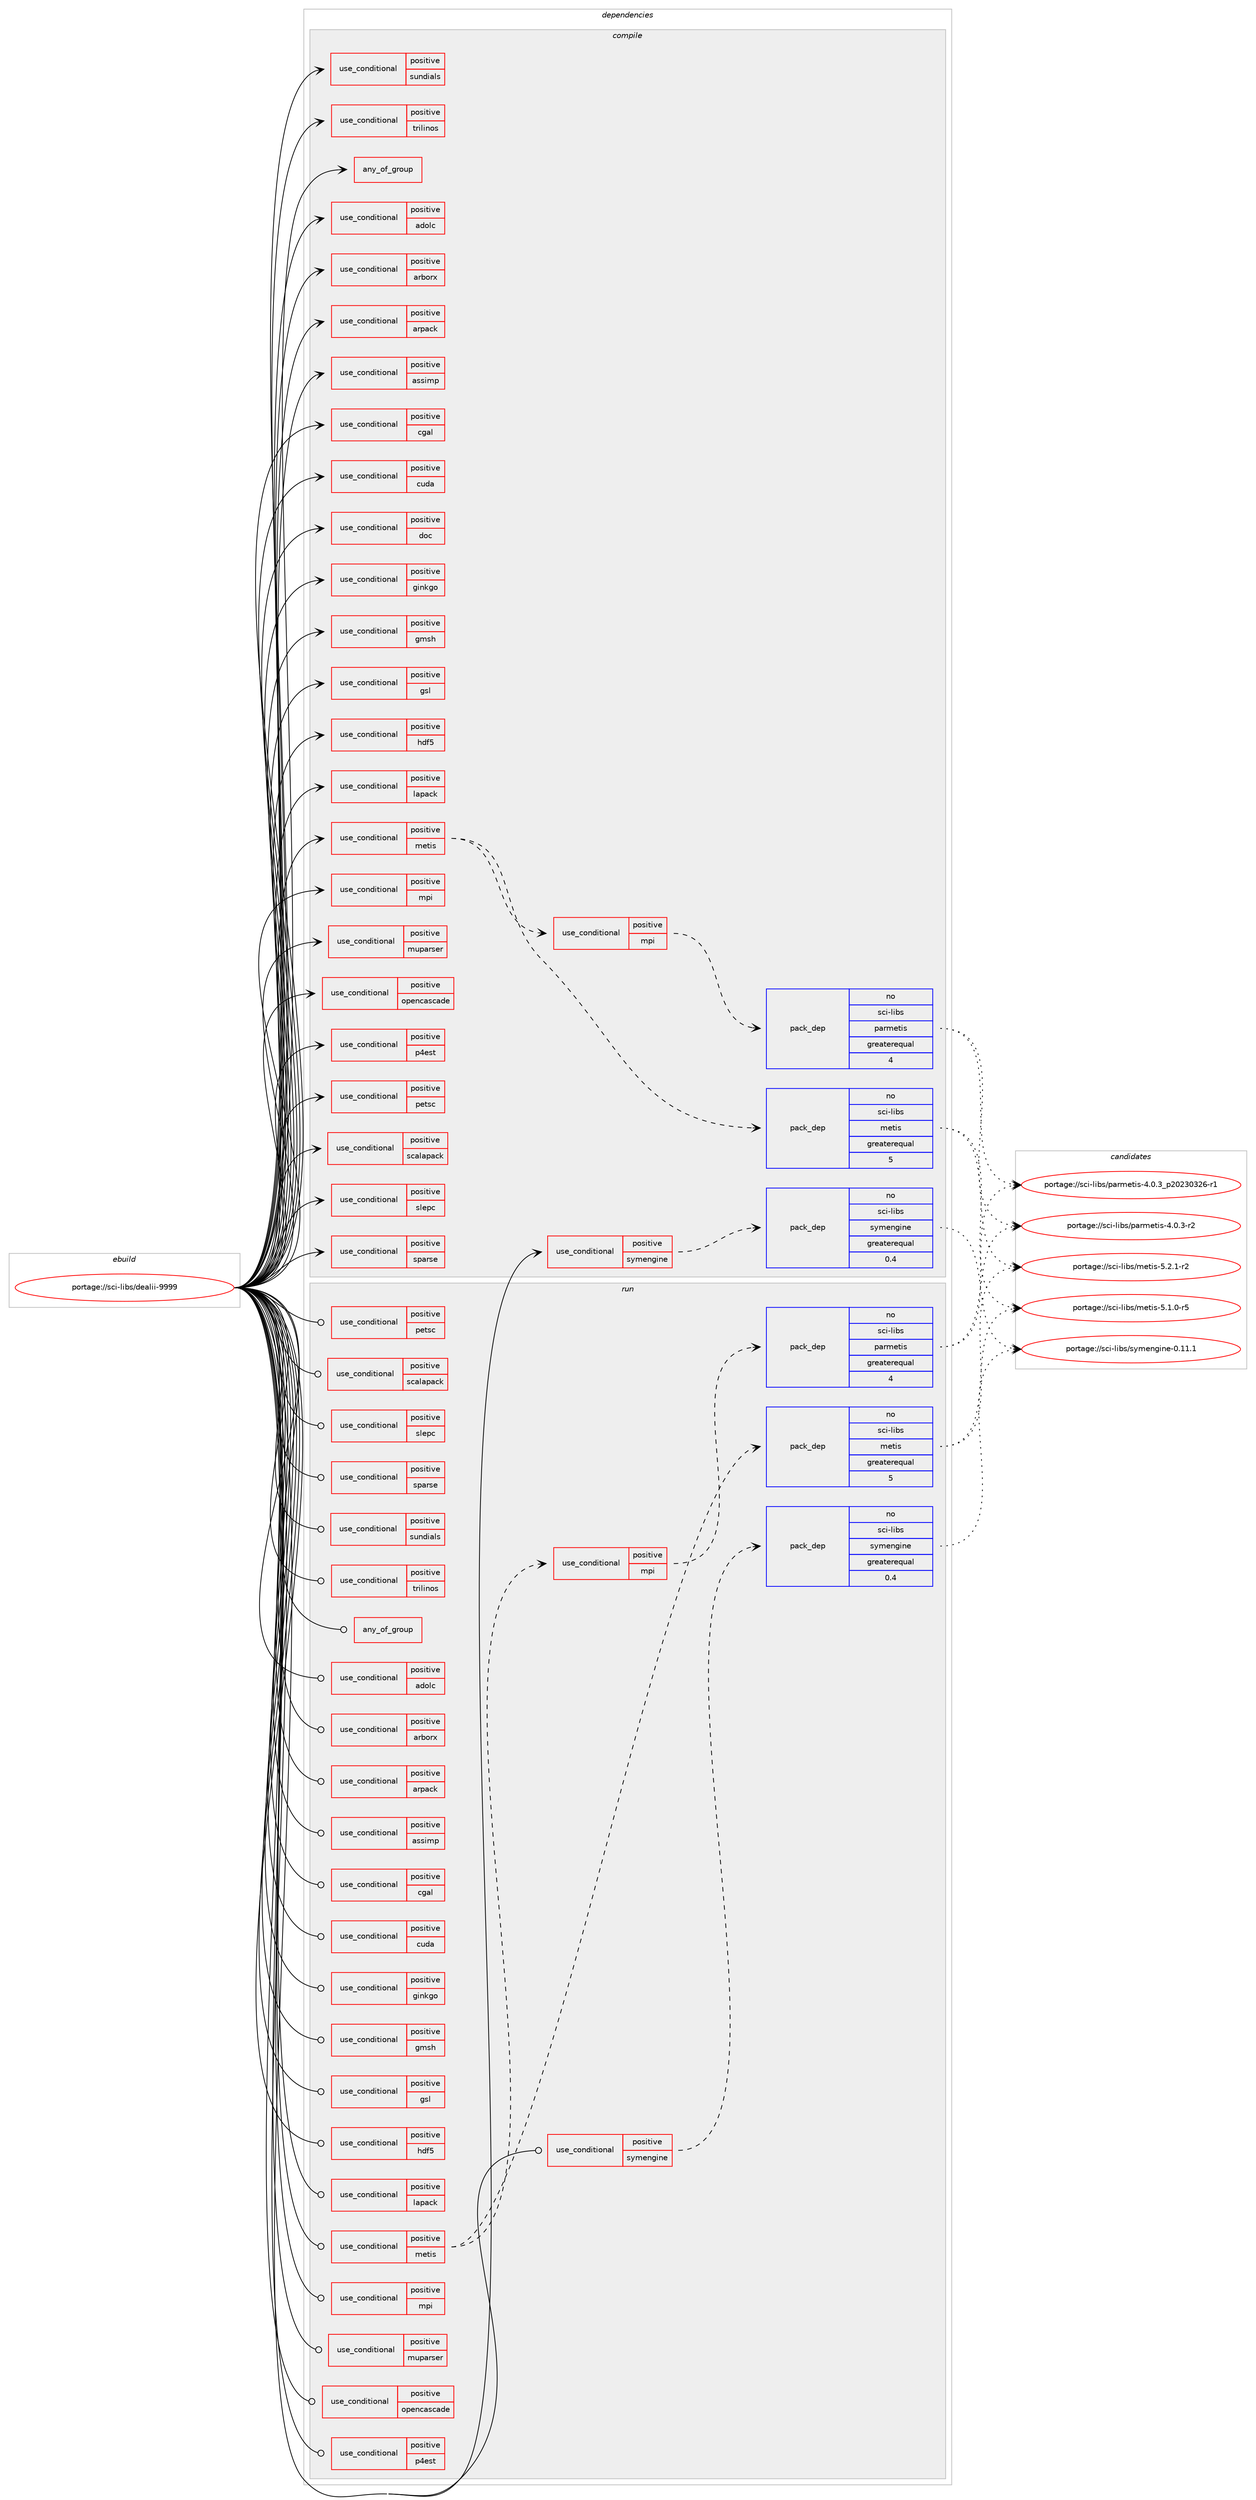digraph prolog {

# *************
# Graph options
# *************

newrank=true;
concentrate=true;
compound=true;
graph [rankdir=LR,fontname=Helvetica,fontsize=10,ranksep=1.5];#, ranksep=2.5, nodesep=0.2];
edge  [arrowhead=vee];
node  [fontname=Helvetica,fontsize=10];

# **********
# The ebuild
# **********

subgraph cluster_leftcol {
color=gray;
rank=same;
label=<<i>ebuild</i>>;
id [label="portage://sci-libs/dealii-9999", color=red, width=4, href="../sci-libs/dealii-9999.svg"];
}

# ****************
# The dependencies
# ****************

subgraph cluster_midcol {
color=gray;
label=<<i>dependencies</i>>;
subgraph cluster_compile {
fillcolor="#eeeeee";
style=filled;
label=<<i>compile</i>>;
subgraph any138 {
dependency14920 [label=<<TABLE BORDER="0" CELLBORDER="1" CELLSPACING="0" CELLPADDING="4"><TR><TD CELLPADDING="10">any_of_group</TD></TR></TABLE>>, shape=none, color=red];# *** BEGIN UNKNOWN DEPENDENCY TYPE (TODO) ***
# dependency14920 -> package_dependency(portage://sci-libs/dealii-9999,install,no,dev-cpp,kokkos,none,[,,],[],[])
# *** END UNKNOWN DEPENDENCY TYPE (TODO) ***

# *** BEGIN UNKNOWN DEPENDENCY TYPE (TODO) ***
# dependency14920 -> package_dependency(portage://sci-libs/dealii-9999,install,no,sci-libs,trilinos,none,[,,],[],[])
# *** END UNKNOWN DEPENDENCY TYPE (TODO) ***

}
id:e -> dependency14920:w [weight=20,style="solid",arrowhead="vee"];
subgraph cond10098 {
dependency14921 [label=<<TABLE BORDER="0" CELLBORDER="1" CELLSPACING="0" CELLPADDING="4"><TR><TD ROWSPAN="3" CELLPADDING="10">use_conditional</TD></TR><TR><TD>positive</TD></TR><TR><TD>adolc</TD></TR></TABLE>>, shape=none, color=red];
# *** BEGIN UNKNOWN DEPENDENCY TYPE (TODO) ***
# dependency14921 -> package_dependency(portage://sci-libs/dealii-9999,install,no,sci-libs,adolc,none,[,,],[],[])
# *** END UNKNOWN DEPENDENCY TYPE (TODO) ***

}
id:e -> dependency14921:w [weight=20,style="solid",arrowhead="vee"];
subgraph cond10099 {
dependency14922 [label=<<TABLE BORDER="0" CELLBORDER="1" CELLSPACING="0" CELLPADDING="4"><TR><TD ROWSPAN="3" CELLPADDING="10">use_conditional</TD></TR><TR><TD>positive</TD></TR><TR><TD>arborx</TD></TR></TABLE>>, shape=none, color=red];
# *** BEGIN UNKNOWN DEPENDENCY TYPE (TODO) ***
# dependency14922 -> package_dependency(portage://sci-libs/dealii-9999,install,no,sci-libs,arborx,none,[,,],[],[use(equal(mpi),none)])
# *** END UNKNOWN DEPENDENCY TYPE (TODO) ***

}
id:e -> dependency14922:w [weight=20,style="solid",arrowhead="vee"];
subgraph cond10100 {
dependency14923 [label=<<TABLE BORDER="0" CELLBORDER="1" CELLSPACING="0" CELLPADDING="4"><TR><TD ROWSPAN="3" CELLPADDING="10">use_conditional</TD></TR><TR><TD>positive</TD></TR><TR><TD>arpack</TD></TR></TABLE>>, shape=none, color=red];
# *** BEGIN UNKNOWN DEPENDENCY TYPE (TODO) ***
# dependency14923 -> package_dependency(portage://sci-libs/dealii-9999,install,no,sci-libs,arpack,none,[,,],[],[use(equal(mpi),none)])
# *** END UNKNOWN DEPENDENCY TYPE (TODO) ***

}
id:e -> dependency14923:w [weight=20,style="solid",arrowhead="vee"];
subgraph cond10101 {
dependency14924 [label=<<TABLE BORDER="0" CELLBORDER="1" CELLSPACING="0" CELLPADDING="4"><TR><TD ROWSPAN="3" CELLPADDING="10">use_conditional</TD></TR><TR><TD>positive</TD></TR><TR><TD>assimp</TD></TR></TABLE>>, shape=none, color=red];
# *** BEGIN UNKNOWN DEPENDENCY TYPE (TODO) ***
# dependency14924 -> package_dependency(portage://sci-libs/dealii-9999,install,no,media-libs,assimp,none,[,,],any_same_slot,[])
# *** END UNKNOWN DEPENDENCY TYPE (TODO) ***

}
id:e -> dependency14924:w [weight=20,style="solid",arrowhead="vee"];
subgraph cond10102 {
dependency14925 [label=<<TABLE BORDER="0" CELLBORDER="1" CELLSPACING="0" CELLPADDING="4"><TR><TD ROWSPAN="3" CELLPADDING="10">use_conditional</TD></TR><TR><TD>positive</TD></TR><TR><TD>cgal</TD></TR></TABLE>>, shape=none, color=red];
# *** BEGIN UNKNOWN DEPENDENCY TYPE (TODO) ***
# dependency14925 -> package_dependency(portage://sci-libs/dealii-9999,install,no,sci-mathematics,cgal,none,[,,],[],[])
# *** END UNKNOWN DEPENDENCY TYPE (TODO) ***

}
id:e -> dependency14925:w [weight=20,style="solid",arrowhead="vee"];
subgraph cond10103 {
dependency14926 [label=<<TABLE BORDER="0" CELLBORDER="1" CELLSPACING="0" CELLPADDING="4"><TR><TD ROWSPAN="3" CELLPADDING="10">use_conditional</TD></TR><TR><TD>positive</TD></TR><TR><TD>cuda</TD></TR></TABLE>>, shape=none, color=red];
# *** BEGIN UNKNOWN DEPENDENCY TYPE (TODO) ***
# dependency14926 -> package_dependency(portage://sci-libs/dealii-9999,install,no,dev-util,nvidia-cuda-toolkit,none,[,,],[],[])
# *** END UNKNOWN DEPENDENCY TYPE (TODO) ***

}
id:e -> dependency14926:w [weight=20,style="solid",arrowhead="vee"];
subgraph cond10104 {
dependency14927 [label=<<TABLE BORDER="0" CELLBORDER="1" CELLSPACING="0" CELLPADDING="4"><TR><TD ROWSPAN="3" CELLPADDING="10">use_conditional</TD></TR><TR><TD>positive</TD></TR><TR><TD>doc</TD></TR></TABLE>>, shape=none, color=red];
# *** BEGIN UNKNOWN DEPENDENCY TYPE (TODO) ***
# dependency14927 -> package_dependency(portage://sci-libs/dealii-9999,install,no,app-text,doxygen,none,[,,],[],[use(enable(dot),none)])
# *** END UNKNOWN DEPENDENCY TYPE (TODO) ***

# *** BEGIN UNKNOWN DEPENDENCY TYPE (TODO) ***
# dependency14927 -> package_dependency(portage://sci-libs/dealii-9999,install,no,dev-lang,perl,none,[,,],[],[])
# *** END UNKNOWN DEPENDENCY TYPE (TODO) ***

}
id:e -> dependency14927:w [weight=20,style="solid",arrowhead="vee"];
subgraph cond10105 {
dependency14928 [label=<<TABLE BORDER="0" CELLBORDER="1" CELLSPACING="0" CELLPADDING="4"><TR><TD ROWSPAN="3" CELLPADDING="10">use_conditional</TD></TR><TR><TD>positive</TD></TR><TR><TD>ginkgo</TD></TR></TABLE>>, shape=none, color=red];
# *** BEGIN UNKNOWN DEPENDENCY TYPE (TODO) ***
# dependency14928 -> package_dependency(portage://sci-libs/dealii-9999,install,no,sci-libs,ginkgo,none,[,,],[],[])
# *** END UNKNOWN DEPENDENCY TYPE (TODO) ***

}
id:e -> dependency14928:w [weight=20,style="solid",arrowhead="vee"];
subgraph cond10106 {
dependency14929 [label=<<TABLE BORDER="0" CELLBORDER="1" CELLSPACING="0" CELLPADDING="4"><TR><TD ROWSPAN="3" CELLPADDING="10">use_conditional</TD></TR><TR><TD>positive</TD></TR><TR><TD>gmsh</TD></TR></TABLE>>, shape=none, color=red];
# *** BEGIN UNKNOWN DEPENDENCY TYPE (TODO) ***
# dependency14929 -> package_dependency(portage://sci-libs/dealii-9999,install,no,sci-libs,gmsh,none,[,,],[],[])
# *** END UNKNOWN DEPENDENCY TYPE (TODO) ***

}
id:e -> dependency14929:w [weight=20,style="solid",arrowhead="vee"];
subgraph cond10107 {
dependency14930 [label=<<TABLE BORDER="0" CELLBORDER="1" CELLSPACING="0" CELLPADDING="4"><TR><TD ROWSPAN="3" CELLPADDING="10">use_conditional</TD></TR><TR><TD>positive</TD></TR><TR><TD>gsl</TD></TR></TABLE>>, shape=none, color=red];
# *** BEGIN UNKNOWN DEPENDENCY TYPE (TODO) ***
# dependency14930 -> package_dependency(portage://sci-libs/dealii-9999,install,no,sci-libs,gsl,none,[,,],any_same_slot,[])
# *** END UNKNOWN DEPENDENCY TYPE (TODO) ***

}
id:e -> dependency14930:w [weight=20,style="solid",arrowhead="vee"];
subgraph cond10108 {
dependency14931 [label=<<TABLE BORDER="0" CELLBORDER="1" CELLSPACING="0" CELLPADDING="4"><TR><TD ROWSPAN="3" CELLPADDING="10">use_conditional</TD></TR><TR><TD>positive</TD></TR><TR><TD>hdf5</TD></TR></TABLE>>, shape=none, color=red];
# *** BEGIN UNKNOWN DEPENDENCY TYPE (TODO) ***
# dependency14931 -> package_dependency(portage://sci-libs/dealii-9999,install,no,sci-libs,hdf5,none,[,,],[],[use(equal(mpi),none)])
# *** END UNKNOWN DEPENDENCY TYPE (TODO) ***

}
id:e -> dependency14931:w [weight=20,style="solid",arrowhead="vee"];
subgraph cond10109 {
dependency14932 [label=<<TABLE BORDER="0" CELLBORDER="1" CELLSPACING="0" CELLPADDING="4"><TR><TD ROWSPAN="3" CELLPADDING="10">use_conditional</TD></TR><TR><TD>positive</TD></TR><TR><TD>lapack</TD></TR></TABLE>>, shape=none, color=red];
# *** BEGIN UNKNOWN DEPENDENCY TYPE (TODO) ***
# dependency14932 -> package_dependency(portage://sci-libs/dealii-9999,install,no,virtual,lapack,none,[,,],[],[])
# *** END UNKNOWN DEPENDENCY TYPE (TODO) ***

}
id:e -> dependency14932:w [weight=20,style="solid",arrowhead="vee"];
subgraph cond10110 {
dependency14933 [label=<<TABLE BORDER="0" CELLBORDER="1" CELLSPACING="0" CELLPADDING="4"><TR><TD ROWSPAN="3" CELLPADDING="10">use_conditional</TD></TR><TR><TD>positive</TD></TR><TR><TD>metis</TD></TR></TABLE>>, shape=none, color=red];
subgraph pack4685 {
dependency14934 [label=<<TABLE BORDER="0" CELLBORDER="1" CELLSPACING="0" CELLPADDING="4" WIDTH="220"><TR><TD ROWSPAN="6" CELLPADDING="30">pack_dep</TD></TR><TR><TD WIDTH="110">no</TD></TR><TR><TD>sci-libs</TD></TR><TR><TD>metis</TD></TR><TR><TD>greaterequal</TD></TR><TR><TD>5</TD></TR></TABLE>>, shape=none, color=blue];
}
dependency14933:e -> dependency14934:w [weight=20,style="dashed",arrowhead="vee"];
subgraph cond10111 {
dependency14935 [label=<<TABLE BORDER="0" CELLBORDER="1" CELLSPACING="0" CELLPADDING="4"><TR><TD ROWSPAN="3" CELLPADDING="10">use_conditional</TD></TR><TR><TD>positive</TD></TR><TR><TD>mpi</TD></TR></TABLE>>, shape=none, color=red];
subgraph pack4686 {
dependency14936 [label=<<TABLE BORDER="0" CELLBORDER="1" CELLSPACING="0" CELLPADDING="4" WIDTH="220"><TR><TD ROWSPAN="6" CELLPADDING="30">pack_dep</TD></TR><TR><TD WIDTH="110">no</TD></TR><TR><TD>sci-libs</TD></TR><TR><TD>parmetis</TD></TR><TR><TD>greaterequal</TD></TR><TR><TD>4</TD></TR></TABLE>>, shape=none, color=blue];
}
dependency14935:e -> dependency14936:w [weight=20,style="dashed",arrowhead="vee"];
}
dependency14933:e -> dependency14935:w [weight=20,style="dashed",arrowhead="vee"];
}
id:e -> dependency14933:w [weight=20,style="solid",arrowhead="vee"];
subgraph cond10112 {
dependency14937 [label=<<TABLE BORDER="0" CELLBORDER="1" CELLSPACING="0" CELLPADDING="4"><TR><TD ROWSPAN="3" CELLPADDING="10">use_conditional</TD></TR><TR><TD>positive</TD></TR><TR><TD>mpi</TD></TR></TABLE>>, shape=none, color=red];
# *** BEGIN UNKNOWN DEPENDENCY TYPE (TODO) ***
# dependency14937 -> package_dependency(portage://sci-libs/dealii-9999,install,no,virtual,mpi,none,[,,],[],[use(enable(cxx),none)])
# *** END UNKNOWN DEPENDENCY TYPE (TODO) ***

}
id:e -> dependency14937:w [weight=20,style="solid",arrowhead="vee"];
subgraph cond10113 {
dependency14938 [label=<<TABLE BORDER="0" CELLBORDER="1" CELLSPACING="0" CELLPADDING="4"><TR><TD ROWSPAN="3" CELLPADDING="10">use_conditional</TD></TR><TR><TD>positive</TD></TR><TR><TD>muparser</TD></TR></TABLE>>, shape=none, color=red];
# *** BEGIN UNKNOWN DEPENDENCY TYPE (TODO) ***
# dependency14938 -> package_dependency(portage://sci-libs/dealii-9999,install,no,dev-cpp,muParser,none,[,,],[],[])
# *** END UNKNOWN DEPENDENCY TYPE (TODO) ***

}
id:e -> dependency14938:w [weight=20,style="solid",arrowhead="vee"];
subgraph cond10114 {
dependency14939 [label=<<TABLE BORDER="0" CELLBORDER="1" CELLSPACING="0" CELLPADDING="4"><TR><TD ROWSPAN="3" CELLPADDING="10">use_conditional</TD></TR><TR><TD>positive</TD></TR><TR><TD>opencascade</TD></TR></TABLE>>, shape=none, color=red];
# *** BEGIN UNKNOWN DEPENDENCY TYPE (TODO) ***
# dependency14939 -> package_dependency(portage://sci-libs/dealii-9999,install,no,sci-libs,opencascade,none,[,,],any_same_slot,[])
# *** END UNKNOWN DEPENDENCY TYPE (TODO) ***

}
id:e -> dependency14939:w [weight=20,style="solid",arrowhead="vee"];
subgraph cond10115 {
dependency14940 [label=<<TABLE BORDER="0" CELLBORDER="1" CELLSPACING="0" CELLPADDING="4"><TR><TD ROWSPAN="3" CELLPADDING="10">use_conditional</TD></TR><TR><TD>positive</TD></TR><TR><TD>p4est</TD></TR></TABLE>>, shape=none, color=red];
# *** BEGIN UNKNOWN DEPENDENCY TYPE (TODO) ***
# dependency14940 -> package_dependency(portage://sci-libs/dealii-9999,install,no,sci-libs,p4est,none,[,,],[],[use(enable(mpi),none)])
# *** END UNKNOWN DEPENDENCY TYPE (TODO) ***

}
id:e -> dependency14940:w [weight=20,style="solid",arrowhead="vee"];
subgraph cond10116 {
dependency14941 [label=<<TABLE BORDER="0" CELLBORDER="1" CELLSPACING="0" CELLPADDING="4"><TR><TD ROWSPAN="3" CELLPADDING="10">use_conditional</TD></TR><TR><TD>positive</TD></TR><TR><TD>petsc</TD></TR></TABLE>>, shape=none, color=red];
# *** BEGIN UNKNOWN DEPENDENCY TYPE (TODO) ***
# dependency14941 -> package_dependency(portage://sci-libs/dealii-9999,install,no,sci-mathematics,petsc,none,[,,],[],[use(equal(mpi),none)])
# *** END UNKNOWN DEPENDENCY TYPE (TODO) ***

}
id:e -> dependency14941:w [weight=20,style="solid",arrowhead="vee"];
subgraph cond10117 {
dependency14942 [label=<<TABLE BORDER="0" CELLBORDER="1" CELLSPACING="0" CELLPADDING="4"><TR><TD ROWSPAN="3" CELLPADDING="10">use_conditional</TD></TR><TR><TD>positive</TD></TR><TR><TD>scalapack</TD></TR></TABLE>>, shape=none, color=red];
# *** BEGIN UNKNOWN DEPENDENCY TYPE (TODO) ***
# dependency14942 -> package_dependency(portage://sci-libs/dealii-9999,install,no,sci-libs,scalapack,none,[,,],[],[])
# *** END UNKNOWN DEPENDENCY TYPE (TODO) ***

}
id:e -> dependency14942:w [weight=20,style="solid",arrowhead="vee"];
subgraph cond10118 {
dependency14943 [label=<<TABLE BORDER="0" CELLBORDER="1" CELLSPACING="0" CELLPADDING="4"><TR><TD ROWSPAN="3" CELLPADDING="10">use_conditional</TD></TR><TR><TD>positive</TD></TR><TR><TD>slepc</TD></TR></TABLE>>, shape=none, color=red];
# *** BEGIN UNKNOWN DEPENDENCY TYPE (TODO) ***
# dependency14943 -> package_dependency(portage://sci-libs/dealii-9999,install,no,sci-mathematics,slepc,none,[,,],[],[use(equal(mpi),none)])
# *** END UNKNOWN DEPENDENCY TYPE (TODO) ***

}
id:e -> dependency14943:w [weight=20,style="solid",arrowhead="vee"];
subgraph cond10119 {
dependency14944 [label=<<TABLE BORDER="0" CELLBORDER="1" CELLSPACING="0" CELLPADDING="4"><TR><TD ROWSPAN="3" CELLPADDING="10">use_conditional</TD></TR><TR><TD>positive</TD></TR><TR><TD>sparse</TD></TR></TABLE>>, shape=none, color=red];
# *** BEGIN UNKNOWN DEPENDENCY TYPE (TODO) ***
# dependency14944 -> package_dependency(portage://sci-libs/dealii-9999,install,no,sci-libs,umfpack,none,[,,],[],[])
# *** END UNKNOWN DEPENDENCY TYPE (TODO) ***

}
id:e -> dependency14944:w [weight=20,style="solid",arrowhead="vee"];
subgraph cond10120 {
dependency14945 [label=<<TABLE BORDER="0" CELLBORDER="1" CELLSPACING="0" CELLPADDING="4"><TR><TD ROWSPAN="3" CELLPADDING="10">use_conditional</TD></TR><TR><TD>positive</TD></TR><TR><TD>sundials</TD></TR></TABLE>>, shape=none, color=red];
# *** BEGIN UNKNOWN DEPENDENCY TYPE (TODO) ***
# dependency14945 -> package_dependency(portage://sci-libs/dealii-9999,install,no,sci-libs,sundials,none,[,,],any_same_slot,[])
# *** END UNKNOWN DEPENDENCY TYPE (TODO) ***

}
id:e -> dependency14945:w [weight=20,style="solid",arrowhead="vee"];
subgraph cond10121 {
dependency14946 [label=<<TABLE BORDER="0" CELLBORDER="1" CELLSPACING="0" CELLPADDING="4"><TR><TD ROWSPAN="3" CELLPADDING="10">use_conditional</TD></TR><TR><TD>positive</TD></TR><TR><TD>symengine</TD></TR></TABLE>>, shape=none, color=red];
subgraph pack4687 {
dependency14947 [label=<<TABLE BORDER="0" CELLBORDER="1" CELLSPACING="0" CELLPADDING="4" WIDTH="220"><TR><TD ROWSPAN="6" CELLPADDING="30">pack_dep</TD></TR><TR><TD WIDTH="110">no</TD></TR><TR><TD>sci-libs</TD></TR><TR><TD>symengine</TD></TR><TR><TD>greaterequal</TD></TR><TR><TD>0.4</TD></TR></TABLE>>, shape=none, color=blue];
}
dependency14946:e -> dependency14947:w [weight=20,style="dashed",arrowhead="vee"];
}
id:e -> dependency14946:w [weight=20,style="solid",arrowhead="vee"];
subgraph cond10122 {
dependency14948 [label=<<TABLE BORDER="0" CELLBORDER="1" CELLSPACING="0" CELLPADDING="4"><TR><TD ROWSPAN="3" CELLPADDING="10">use_conditional</TD></TR><TR><TD>positive</TD></TR><TR><TD>trilinos</TD></TR></TABLE>>, shape=none, color=red];
# *** BEGIN UNKNOWN DEPENDENCY TYPE (TODO) ***
# dependency14948 -> package_dependency(portage://sci-libs/dealii-9999,install,no,sci-libs,trilinos,none,[,,],[],[])
# *** END UNKNOWN DEPENDENCY TYPE (TODO) ***

}
id:e -> dependency14948:w [weight=20,style="solid",arrowhead="vee"];
# *** BEGIN UNKNOWN DEPENDENCY TYPE (TODO) ***
# id -> package_dependency(portage://sci-libs/dealii-9999,install,no,app-arch,bzip2,none,[,,],[],[])
# *** END UNKNOWN DEPENDENCY TYPE (TODO) ***

# *** BEGIN UNKNOWN DEPENDENCY TYPE (TODO) ***
# id -> package_dependency(portage://sci-libs/dealii-9999,install,no,dev-cpp,tbb,none,[,,],any_same_slot,[])
# *** END UNKNOWN DEPENDENCY TYPE (TODO) ***

# *** BEGIN UNKNOWN DEPENDENCY TYPE (TODO) ***
# id -> package_dependency(portage://sci-libs/dealii-9999,install,no,dev-libs,boost,none,[,,],any_same_slot,[])
# *** END UNKNOWN DEPENDENCY TYPE (TODO) ***

# *** BEGIN UNKNOWN DEPENDENCY TYPE (TODO) ***
# id -> package_dependency(portage://sci-libs/dealii-9999,install,no,sys-libs,zlib,none,[,,],[],[])
# *** END UNKNOWN DEPENDENCY TYPE (TODO) ***

# *** BEGIN UNKNOWN DEPENDENCY TYPE (TODO) ***
# id -> package_dependency(portage://sci-libs/dealii-9999,install,no,virtual,pkgconfig,none,[,,],[],[])
# *** END UNKNOWN DEPENDENCY TYPE (TODO) ***

}
subgraph cluster_compileandrun {
fillcolor="#eeeeee";
style=filled;
label=<<i>compile and run</i>>;
}
subgraph cluster_run {
fillcolor="#eeeeee";
style=filled;
label=<<i>run</i>>;
subgraph any139 {
dependency14949 [label=<<TABLE BORDER="0" CELLBORDER="1" CELLSPACING="0" CELLPADDING="4"><TR><TD CELLPADDING="10">any_of_group</TD></TR></TABLE>>, shape=none, color=red];# *** BEGIN UNKNOWN DEPENDENCY TYPE (TODO) ***
# dependency14949 -> package_dependency(portage://sci-libs/dealii-9999,run,no,dev-cpp,kokkos,none,[,,],[],[])
# *** END UNKNOWN DEPENDENCY TYPE (TODO) ***

# *** BEGIN UNKNOWN DEPENDENCY TYPE (TODO) ***
# dependency14949 -> package_dependency(portage://sci-libs/dealii-9999,run,no,sci-libs,trilinos,none,[,,],[],[])
# *** END UNKNOWN DEPENDENCY TYPE (TODO) ***

}
id:e -> dependency14949:w [weight=20,style="solid",arrowhead="odot"];
subgraph cond10123 {
dependency14950 [label=<<TABLE BORDER="0" CELLBORDER="1" CELLSPACING="0" CELLPADDING="4"><TR><TD ROWSPAN="3" CELLPADDING="10">use_conditional</TD></TR><TR><TD>positive</TD></TR><TR><TD>adolc</TD></TR></TABLE>>, shape=none, color=red];
# *** BEGIN UNKNOWN DEPENDENCY TYPE (TODO) ***
# dependency14950 -> package_dependency(portage://sci-libs/dealii-9999,run,no,sci-libs,adolc,none,[,,],[],[])
# *** END UNKNOWN DEPENDENCY TYPE (TODO) ***

}
id:e -> dependency14950:w [weight=20,style="solid",arrowhead="odot"];
subgraph cond10124 {
dependency14951 [label=<<TABLE BORDER="0" CELLBORDER="1" CELLSPACING="0" CELLPADDING="4"><TR><TD ROWSPAN="3" CELLPADDING="10">use_conditional</TD></TR><TR><TD>positive</TD></TR><TR><TD>arborx</TD></TR></TABLE>>, shape=none, color=red];
# *** BEGIN UNKNOWN DEPENDENCY TYPE (TODO) ***
# dependency14951 -> package_dependency(portage://sci-libs/dealii-9999,run,no,sci-libs,arborx,none,[,,],[],[use(equal(mpi),none)])
# *** END UNKNOWN DEPENDENCY TYPE (TODO) ***

}
id:e -> dependency14951:w [weight=20,style="solid",arrowhead="odot"];
subgraph cond10125 {
dependency14952 [label=<<TABLE BORDER="0" CELLBORDER="1" CELLSPACING="0" CELLPADDING="4"><TR><TD ROWSPAN="3" CELLPADDING="10">use_conditional</TD></TR><TR><TD>positive</TD></TR><TR><TD>arpack</TD></TR></TABLE>>, shape=none, color=red];
# *** BEGIN UNKNOWN DEPENDENCY TYPE (TODO) ***
# dependency14952 -> package_dependency(portage://sci-libs/dealii-9999,run,no,sci-libs,arpack,none,[,,],[],[use(equal(mpi),none)])
# *** END UNKNOWN DEPENDENCY TYPE (TODO) ***

}
id:e -> dependency14952:w [weight=20,style="solid",arrowhead="odot"];
subgraph cond10126 {
dependency14953 [label=<<TABLE BORDER="0" CELLBORDER="1" CELLSPACING="0" CELLPADDING="4"><TR><TD ROWSPAN="3" CELLPADDING="10">use_conditional</TD></TR><TR><TD>positive</TD></TR><TR><TD>assimp</TD></TR></TABLE>>, shape=none, color=red];
# *** BEGIN UNKNOWN DEPENDENCY TYPE (TODO) ***
# dependency14953 -> package_dependency(portage://sci-libs/dealii-9999,run,no,media-libs,assimp,none,[,,],any_same_slot,[])
# *** END UNKNOWN DEPENDENCY TYPE (TODO) ***

}
id:e -> dependency14953:w [weight=20,style="solid",arrowhead="odot"];
subgraph cond10127 {
dependency14954 [label=<<TABLE BORDER="0" CELLBORDER="1" CELLSPACING="0" CELLPADDING="4"><TR><TD ROWSPAN="3" CELLPADDING="10">use_conditional</TD></TR><TR><TD>positive</TD></TR><TR><TD>cgal</TD></TR></TABLE>>, shape=none, color=red];
# *** BEGIN UNKNOWN DEPENDENCY TYPE (TODO) ***
# dependency14954 -> package_dependency(portage://sci-libs/dealii-9999,run,no,sci-mathematics,cgal,none,[,,],[],[])
# *** END UNKNOWN DEPENDENCY TYPE (TODO) ***

}
id:e -> dependency14954:w [weight=20,style="solid",arrowhead="odot"];
subgraph cond10128 {
dependency14955 [label=<<TABLE BORDER="0" CELLBORDER="1" CELLSPACING="0" CELLPADDING="4"><TR><TD ROWSPAN="3" CELLPADDING="10">use_conditional</TD></TR><TR><TD>positive</TD></TR><TR><TD>cuda</TD></TR></TABLE>>, shape=none, color=red];
# *** BEGIN UNKNOWN DEPENDENCY TYPE (TODO) ***
# dependency14955 -> package_dependency(portage://sci-libs/dealii-9999,run,no,dev-util,nvidia-cuda-toolkit,none,[,,],[],[])
# *** END UNKNOWN DEPENDENCY TYPE (TODO) ***

}
id:e -> dependency14955:w [weight=20,style="solid",arrowhead="odot"];
subgraph cond10129 {
dependency14956 [label=<<TABLE BORDER="0" CELLBORDER="1" CELLSPACING="0" CELLPADDING="4"><TR><TD ROWSPAN="3" CELLPADDING="10">use_conditional</TD></TR><TR><TD>positive</TD></TR><TR><TD>ginkgo</TD></TR></TABLE>>, shape=none, color=red];
# *** BEGIN UNKNOWN DEPENDENCY TYPE (TODO) ***
# dependency14956 -> package_dependency(portage://sci-libs/dealii-9999,run,no,sci-libs,ginkgo,none,[,,],[],[])
# *** END UNKNOWN DEPENDENCY TYPE (TODO) ***

}
id:e -> dependency14956:w [weight=20,style="solid",arrowhead="odot"];
subgraph cond10130 {
dependency14957 [label=<<TABLE BORDER="0" CELLBORDER="1" CELLSPACING="0" CELLPADDING="4"><TR><TD ROWSPAN="3" CELLPADDING="10">use_conditional</TD></TR><TR><TD>positive</TD></TR><TR><TD>gmsh</TD></TR></TABLE>>, shape=none, color=red];
# *** BEGIN UNKNOWN DEPENDENCY TYPE (TODO) ***
# dependency14957 -> package_dependency(portage://sci-libs/dealii-9999,run,no,sci-libs,gmsh,none,[,,],[],[])
# *** END UNKNOWN DEPENDENCY TYPE (TODO) ***

}
id:e -> dependency14957:w [weight=20,style="solid",arrowhead="odot"];
subgraph cond10131 {
dependency14958 [label=<<TABLE BORDER="0" CELLBORDER="1" CELLSPACING="0" CELLPADDING="4"><TR><TD ROWSPAN="3" CELLPADDING="10">use_conditional</TD></TR><TR><TD>positive</TD></TR><TR><TD>gsl</TD></TR></TABLE>>, shape=none, color=red];
# *** BEGIN UNKNOWN DEPENDENCY TYPE (TODO) ***
# dependency14958 -> package_dependency(portage://sci-libs/dealii-9999,run,no,sci-libs,gsl,none,[,,],any_same_slot,[])
# *** END UNKNOWN DEPENDENCY TYPE (TODO) ***

}
id:e -> dependency14958:w [weight=20,style="solid",arrowhead="odot"];
subgraph cond10132 {
dependency14959 [label=<<TABLE BORDER="0" CELLBORDER="1" CELLSPACING="0" CELLPADDING="4"><TR><TD ROWSPAN="3" CELLPADDING="10">use_conditional</TD></TR><TR><TD>positive</TD></TR><TR><TD>hdf5</TD></TR></TABLE>>, shape=none, color=red];
# *** BEGIN UNKNOWN DEPENDENCY TYPE (TODO) ***
# dependency14959 -> package_dependency(portage://sci-libs/dealii-9999,run,no,sci-libs,hdf5,none,[,,],[],[use(equal(mpi),none)])
# *** END UNKNOWN DEPENDENCY TYPE (TODO) ***

}
id:e -> dependency14959:w [weight=20,style="solid",arrowhead="odot"];
subgraph cond10133 {
dependency14960 [label=<<TABLE BORDER="0" CELLBORDER="1" CELLSPACING="0" CELLPADDING="4"><TR><TD ROWSPAN="3" CELLPADDING="10">use_conditional</TD></TR><TR><TD>positive</TD></TR><TR><TD>lapack</TD></TR></TABLE>>, shape=none, color=red];
# *** BEGIN UNKNOWN DEPENDENCY TYPE (TODO) ***
# dependency14960 -> package_dependency(portage://sci-libs/dealii-9999,run,no,virtual,lapack,none,[,,],[],[])
# *** END UNKNOWN DEPENDENCY TYPE (TODO) ***

}
id:e -> dependency14960:w [weight=20,style="solid",arrowhead="odot"];
subgraph cond10134 {
dependency14961 [label=<<TABLE BORDER="0" CELLBORDER="1" CELLSPACING="0" CELLPADDING="4"><TR><TD ROWSPAN="3" CELLPADDING="10">use_conditional</TD></TR><TR><TD>positive</TD></TR><TR><TD>metis</TD></TR></TABLE>>, shape=none, color=red];
subgraph pack4688 {
dependency14962 [label=<<TABLE BORDER="0" CELLBORDER="1" CELLSPACING="0" CELLPADDING="4" WIDTH="220"><TR><TD ROWSPAN="6" CELLPADDING="30">pack_dep</TD></TR><TR><TD WIDTH="110">no</TD></TR><TR><TD>sci-libs</TD></TR><TR><TD>metis</TD></TR><TR><TD>greaterequal</TD></TR><TR><TD>5</TD></TR></TABLE>>, shape=none, color=blue];
}
dependency14961:e -> dependency14962:w [weight=20,style="dashed",arrowhead="vee"];
subgraph cond10135 {
dependency14963 [label=<<TABLE BORDER="0" CELLBORDER="1" CELLSPACING="0" CELLPADDING="4"><TR><TD ROWSPAN="3" CELLPADDING="10">use_conditional</TD></TR><TR><TD>positive</TD></TR><TR><TD>mpi</TD></TR></TABLE>>, shape=none, color=red];
subgraph pack4689 {
dependency14964 [label=<<TABLE BORDER="0" CELLBORDER="1" CELLSPACING="0" CELLPADDING="4" WIDTH="220"><TR><TD ROWSPAN="6" CELLPADDING="30">pack_dep</TD></TR><TR><TD WIDTH="110">no</TD></TR><TR><TD>sci-libs</TD></TR><TR><TD>parmetis</TD></TR><TR><TD>greaterequal</TD></TR><TR><TD>4</TD></TR></TABLE>>, shape=none, color=blue];
}
dependency14963:e -> dependency14964:w [weight=20,style="dashed",arrowhead="vee"];
}
dependency14961:e -> dependency14963:w [weight=20,style="dashed",arrowhead="vee"];
}
id:e -> dependency14961:w [weight=20,style="solid",arrowhead="odot"];
subgraph cond10136 {
dependency14965 [label=<<TABLE BORDER="0" CELLBORDER="1" CELLSPACING="0" CELLPADDING="4"><TR><TD ROWSPAN="3" CELLPADDING="10">use_conditional</TD></TR><TR><TD>positive</TD></TR><TR><TD>mpi</TD></TR></TABLE>>, shape=none, color=red];
# *** BEGIN UNKNOWN DEPENDENCY TYPE (TODO) ***
# dependency14965 -> package_dependency(portage://sci-libs/dealii-9999,run,no,virtual,mpi,none,[,,],[],[use(enable(cxx),none)])
# *** END UNKNOWN DEPENDENCY TYPE (TODO) ***

}
id:e -> dependency14965:w [weight=20,style="solid",arrowhead="odot"];
subgraph cond10137 {
dependency14966 [label=<<TABLE BORDER="0" CELLBORDER="1" CELLSPACING="0" CELLPADDING="4"><TR><TD ROWSPAN="3" CELLPADDING="10">use_conditional</TD></TR><TR><TD>positive</TD></TR><TR><TD>muparser</TD></TR></TABLE>>, shape=none, color=red];
# *** BEGIN UNKNOWN DEPENDENCY TYPE (TODO) ***
# dependency14966 -> package_dependency(portage://sci-libs/dealii-9999,run,no,dev-cpp,muParser,none,[,,],[],[])
# *** END UNKNOWN DEPENDENCY TYPE (TODO) ***

}
id:e -> dependency14966:w [weight=20,style="solid",arrowhead="odot"];
subgraph cond10138 {
dependency14967 [label=<<TABLE BORDER="0" CELLBORDER="1" CELLSPACING="0" CELLPADDING="4"><TR><TD ROWSPAN="3" CELLPADDING="10">use_conditional</TD></TR><TR><TD>positive</TD></TR><TR><TD>opencascade</TD></TR></TABLE>>, shape=none, color=red];
# *** BEGIN UNKNOWN DEPENDENCY TYPE (TODO) ***
# dependency14967 -> package_dependency(portage://sci-libs/dealii-9999,run,no,sci-libs,opencascade,none,[,,],any_same_slot,[])
# *** END UNKNOWN DEPENDENCY TYPE (TODO) ***

}
id:e -> dependency14967:w [weight=20,style="solid",arrowhead="odot"];
subgraph cond10139 {
dependency14968 [label=<<TABLE BORDER="0" CELLBORDER="1" CELLSPACING="0" CELLPADDING="4"><TR><TD ROWSPAN="3" CELLPADDING="10">use_conditional</TD></TR><TR><TD>positive</TD></TR><TR><TD>p4est</TD></TR></TABLE>>, shape=none, color=red];
# *** BEGIN UNKNOWN DEPENDENCY TYPE (TODO) ***
# dependency14968 -> package_dependency(portage://sci-libs/dealii-9999,run,no,sci-libs,p4est,none,[,,],[],[use(enable(mpi),none)])
# *** END UNKNOWN DEPENDENCY TYPE (TODO) ***

}
id:e -> dependency14968:w [weight=20,style="solid",arrowhead="odot"];
subgraph cond10140 {
dependency14969 [label=<<TABLE BORDER="0" CELLBORDER="1" CELLSPACING="0" CELLPADDING="4"><TR><TD ROWSPAN="3" CELLPADDING="10">use_conditional</TD></TR><TR><TD>positive</TD></TR><TR><TD>petsc</TD></TR></TABLE>>, shape=none, color=red];
# *** BEGIN UNKNOWN DEPENDENCY TYPE (TODO) ***
# dependency14969 -> package_dependency(portage://sci-libs/dealii-9999,run,no,sci-mathematics,petsc,none,[,,],[],[use(equal(mpi),none)])
# *** END UNKNOWN DEPENDENCY TYPE (TODO) ***

}
id:e -> dependency14969:w [weight=20,style="solid",arrowhead="odot"];
subgraph cond10141 {
dependency14970 [label=<<TABLE BORDER="0" CELLBORDER="1" CELLSPACING="0" CELLPADDING="4"><TR><TD ROWSPAN="3" CELLPADDING="10">use_conditional</TD></TR><TR><TD>positive</TD></TR><TR><TD>scalapack</TD></TR></TABLE>>, shape=none, color=red];
# *** BEGIN UNKNOWN DEPENDENCY TYPE (TODO) ***
# dependency14970 -> package_dependency(portage://sci-libs/dealii-9999,run,no,sci-libs,scalapack,none,[,,],[],[])
# *** END UNKNOWN DEPENDENCY TYPE (TODO) ***

}
id:e -> dependency14970:w [weight=20,style="solid",arrowhead="odot"];
subgraph cond10142 {
dependency14971 [label=<<TABLE BORDER="0" CELLBORDER="1" CELLSPACING="0" CELLPADDING="4"><TR><TD ROWSPAN="3" CELLPADDING="10">use_conditional</TD></TR><TR><TD>positive</TD></TR><TR><TD>slepc</TD></TR></TABLE>>, shape=none, color=red];
# *** BEGIN UNKNOWN DEPENDENCY TYPE (TODO) ***
# dependency14971 -> package_dependency(portage://sci-libs/dealii-9999,run,no,sci-mathematics,slepc,none,[,,],[],[use(equal(mpi),none)])
# *** END UNKNOWN DEPENDENCY TYPE (TODO) ***

}
id:e -> dependency14971:w [weight=20,style="solid",arrowhead="odot"];
subgraph cond10143 {
dependency14972 [label=<<TABLE BORDER="0" CELLBORDER="1" CELLSPACING="0" CELLPADDING="4"><TR><TD ROWSPAN="3" CELLPADDING="10">use_conditional</TD></TR><TR><TD>positive</TD></TR><TR><TD>sparse</TD></TR></TABLE>>, shape=none, color=red];
# *** BEGIN UNKNOWN DEPENDENCY TYPE (TODO) ***
# dependency14972 -> package_dependency(portage://sci-libs/dealii-9999,run,no,sci-libs,umfpack,none,[,,],[],[])
# *** END UNKNOWN DEPENDENCY TYPE (TODO) ***

}
id:e -> dependency14972:w [weight=20,style="solid",arrowhead="odot"];
subgraph cond10144 {
dependency14973 [label=<<TABLE BORDER="0" CELLBORDER="1" CELLSPACING="0" CELLPADDING="4"><TR><TD ROWSPAN="3" CELLPADDING="10">use_conditional</TD></TR><TR><TD>positive</TD></TR><TR><TD>sundials</TD></TR></TABLE>>, shape=none, color=red];
# *** BEGIN UNKNOWN DEPENDENCY TYPE (TODO) ***
# dependency14973 -> package_dependency(portage://sci-libs/dealii-9999,run,no,sci-libs,sundials,none,[,,],any_same_slot,[])
# *** END UNKNOWN DEPENDENCY TYPE (TODO) ***

}
id:e -> dependency14973:w [weight=20,style="solid",arrowhead="odot"];
subgraph cond10145 {
dependency14974 [label=<<TABLE BORDER="0" CELLBORDER="1" CELLSPACING="0" CELLPADDING="4"><TR><TD ROWSPAN="3" CELLPADDING="10">use_conditional</TD></TR><TR><TD>positive</TD></TR><TR><TD>symengine</TD></TR></TABLE>>, shape=none, color=red];
subgraph pack4690 {
dependency14975 [label=<<TABLE BORDER="0" CELLBORDER="1" CELLSPACING="0" CELLPADDING="4" WIDTH="220"><TR><TD ROWSPAN="6" CELLPADDING="30">pack_dep</TD></TR><TR><TD WIDTH="110">no</TD></TR><TR><TD>sci-libs</TD></TR><TR><TD>symengine</TD></TR><TR><TD>greaterequal</TD></TR><TR><TD>0.4</TD></TR></TABLE>>, shape=none, color=blue];
}
dependency14974:e -> dependency14975:w [weight=20,style="dashed",arrowhead="vee"];
}
id:e -> dependency14974:w [weight=20,style="solid",arrowhead="odot"];
subgraph cond10146 {
dependency14976 [label=<<TABLE BORDER="0" CELLBORDER="1" CELLSPACING="0" CELLPADDING="4"><TR><TD ROWSPAN="3" CELLPADDING="10">use_conditional</TD></TR><TR><TD>positive</TD></TR><TR><TD>trilinos</TD></TR></TABLE>>, shape=none, color=red];
# *** BEGIN UNKNOWN DEPENDENCY TYPE (TODO) ***
# dependency14976 -> package_dependency(portage://sci-libs/dealii-9999,run,no,sci-libs,trilinos,none,[,,],[],[])
# *** END UNKNOWN DEPENDENCY TYPE (TODO) ***

}
id:e -> dependency14976:w [weight=20,style="solid",arrowhead="odot"];
# *** BEGIN UNKNOWN DEPENDENCY TYPE (TODO) ***
# id -> package_dependency(portage://sci-libs/dealii-9999,run,no,app-arch,bzip2,none,[,,],[],[])
# *** END UNKNOWN DEPENDENCY TYPE (TODO) ***

# *** BEGIN UNKNOWN DEPENDENCY TYPE (TODO) ***
# id -> package_dependency(portage://sci-libs/dealii-9999,run,no,dev-cpp,tbb,none,[,,],any_same_slot,[])
# *** END UNKNOWN DEPENDENCY TYPE (TODO) ***

# *** BEGIN UNKNOWN DEPENDENCY TYPE (TODO) ***
# id -> package_dependency(portage://sci-libs/dealii-9999,run,no,dev-libs,boost,none,[,,],any_same_slot,[])
# *** END UNKNOWN DEPENDENCY TYPE (TODO) ***

# *** BEGIN UNKNOWN DEPENDENCY TYPE (TODO) ***
# id -> package_dependency(portage://sci-libs/dealii-9999,run,no,sys-libs,zlib,none,[,,],[],[])
# *** END UNKNOWN DEPENDENCY TYPE (TODO) ***

}
}

# **************
# The candidates
# **************

subgraph cluster_choices {
rank=same;
color=gray;
label=<<i>candidates</i>>;

subgraph choice4685 {
color=black;
nodesep=1;
choice115991054510810598115471091011161051154553464946484511453 [label="portage://sci-libs/metis-5.1.0-r5", color=red, width=4,href="../sci-libs/metis-5.1.0-r5.svg"];
choice115991054510810598115471091011161051154553465046494511450 [label="portage://sci-libs/metis-5.2.1-r2", color=red, width=4,href="../sci-libs/metis-5.2.1-r2.svg"];
dependency14934:e -> choice115991054510810598115471091011161051154553464946484511453:w [style=dotted,weight="100"];
dependency14934:e -> choice115991054510810598115471091011161051154553465046494511450:w [style=dotted,weight="100"];
}
subgraph choice4686 {
color=black;
nodesep=1;
choice11599105451081059811547112971141091011161051154552464846514511450 [label="portage://sci-libs/parmetis-4.0.3-r2", color=red, width=4,href="../sci-libs/parmetis-4.0.3-r2.svg"];
choice11599105451081059811547112971141091011161051154552464846519511250485051485150544511449 [label="portage://sci-libs/parmetis-4.0.3_p20230326-r1", color=red, width=4,href="../sci-libs/parmetis-4.0.3_p20230326-r1.svg"];
dependency14936:e -> choice11599105451081059811547112971141091011161051154552464846514511450:w [style=dotted,weight="100"];
dependency14936:e -> choice11599105451081059811547112971141091011161051154552464846519511250485051485150544511449:w [style=dotted,weight="100"];
}
subgraph choice4687 {
color=black;
nodesep=1;
choice1159910545108105981154711512110910111010310511010145484649494649 [label="portage://sci-libs/symengine-0.11.1", color=red, width=4,href="../sci-libs/symengine-0.11.1.svg"];
dependency14947:e -> choice1159910545108105981154711512110910111010310511010145484649494649:w [style=dotted,weight="100"];
}
subgraph choice4688 {
color=black;
nodesep=1;
choice115991054510810598115471091011161051154553464946484511453 [label="portage://sci-libs/metis-5.1.0-r5", color=red, width=4,href="../sci-libs/metis-5.1.0-r5.svg"];
choice115991054510810598115471091011161051154553465046494511450 [label="portage://sci-libs/metis-5.2.1-r2", color=red, width=4,href="../sci-libs/metis-5.2.1-r2.svg"];
dependency14962:e -> choice115991054510810598115471091011161051154553464946484511453:w [style=dotted,weight="100"];
dependency14962:e -> choice115991054510810598115471091011161051154553465046494511450:w [style=dotted,weight="100"];
}
subgraph choice4689 {
color=black;
nodesep=1;
choice11599105451081059811547112971141091011161051154552464846514511450 [label="portage://sci-libs/parmetis-4.0.3-r2", color=red, width=4,href="../sci-libs/parmetis-4.0.3-r2.svg"];
choice11599105451081059811547112971141091011161051154552464846519511250485051485150544511449 [label="portage://sci-libs/parmetis-4.0.3_p20230326-r1", color=red, width=4,href="../sci-libs/parmetis-4.0.3_p20230326-r1.svg"];
dependency14964:e -> choice11599105451081059811547112971141091011161051154552464846514511450:w [style=dotted,weight="100"];
dependency14964:e -> choice11599105451081059811547112971141091011161051154552464846519511250485051485150544511449:w [style=dotted,weight="100"];
}
subgraph choice4690 {
color=black;
nodesep=1;
choice1159910545108105981154711512110910111010310511010145484649494649 [label="portage://sci-libs/symengine-0.11.1", color=red, width=4,href="../sci-libs/symengine-0.11.1.svg"];
dependency14975:e -> choice1159910545108105981154711512110910111010310511010145484649494649:w [style=dotted,weight="100"];
}
}

}
